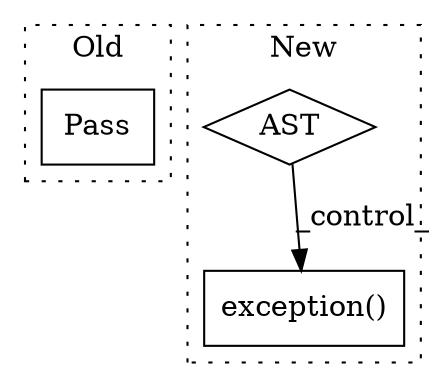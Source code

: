 digraph G {
subgraph cluster0 {
1 [label="Pass" a="62" s="3609" l="4" shape="box"];
label = "Old";
style="dotted";
}
subgraph cluster1 {
2 [label="exception()" a="75" s="3597,3636" l="17,1" shape="box"];
3 [label="AST" a="2" s="3486,0" l="7,0" shape="diamond"];
label = "New";
style="dotted";
}
3 -> 2 [label="_control_"];
}